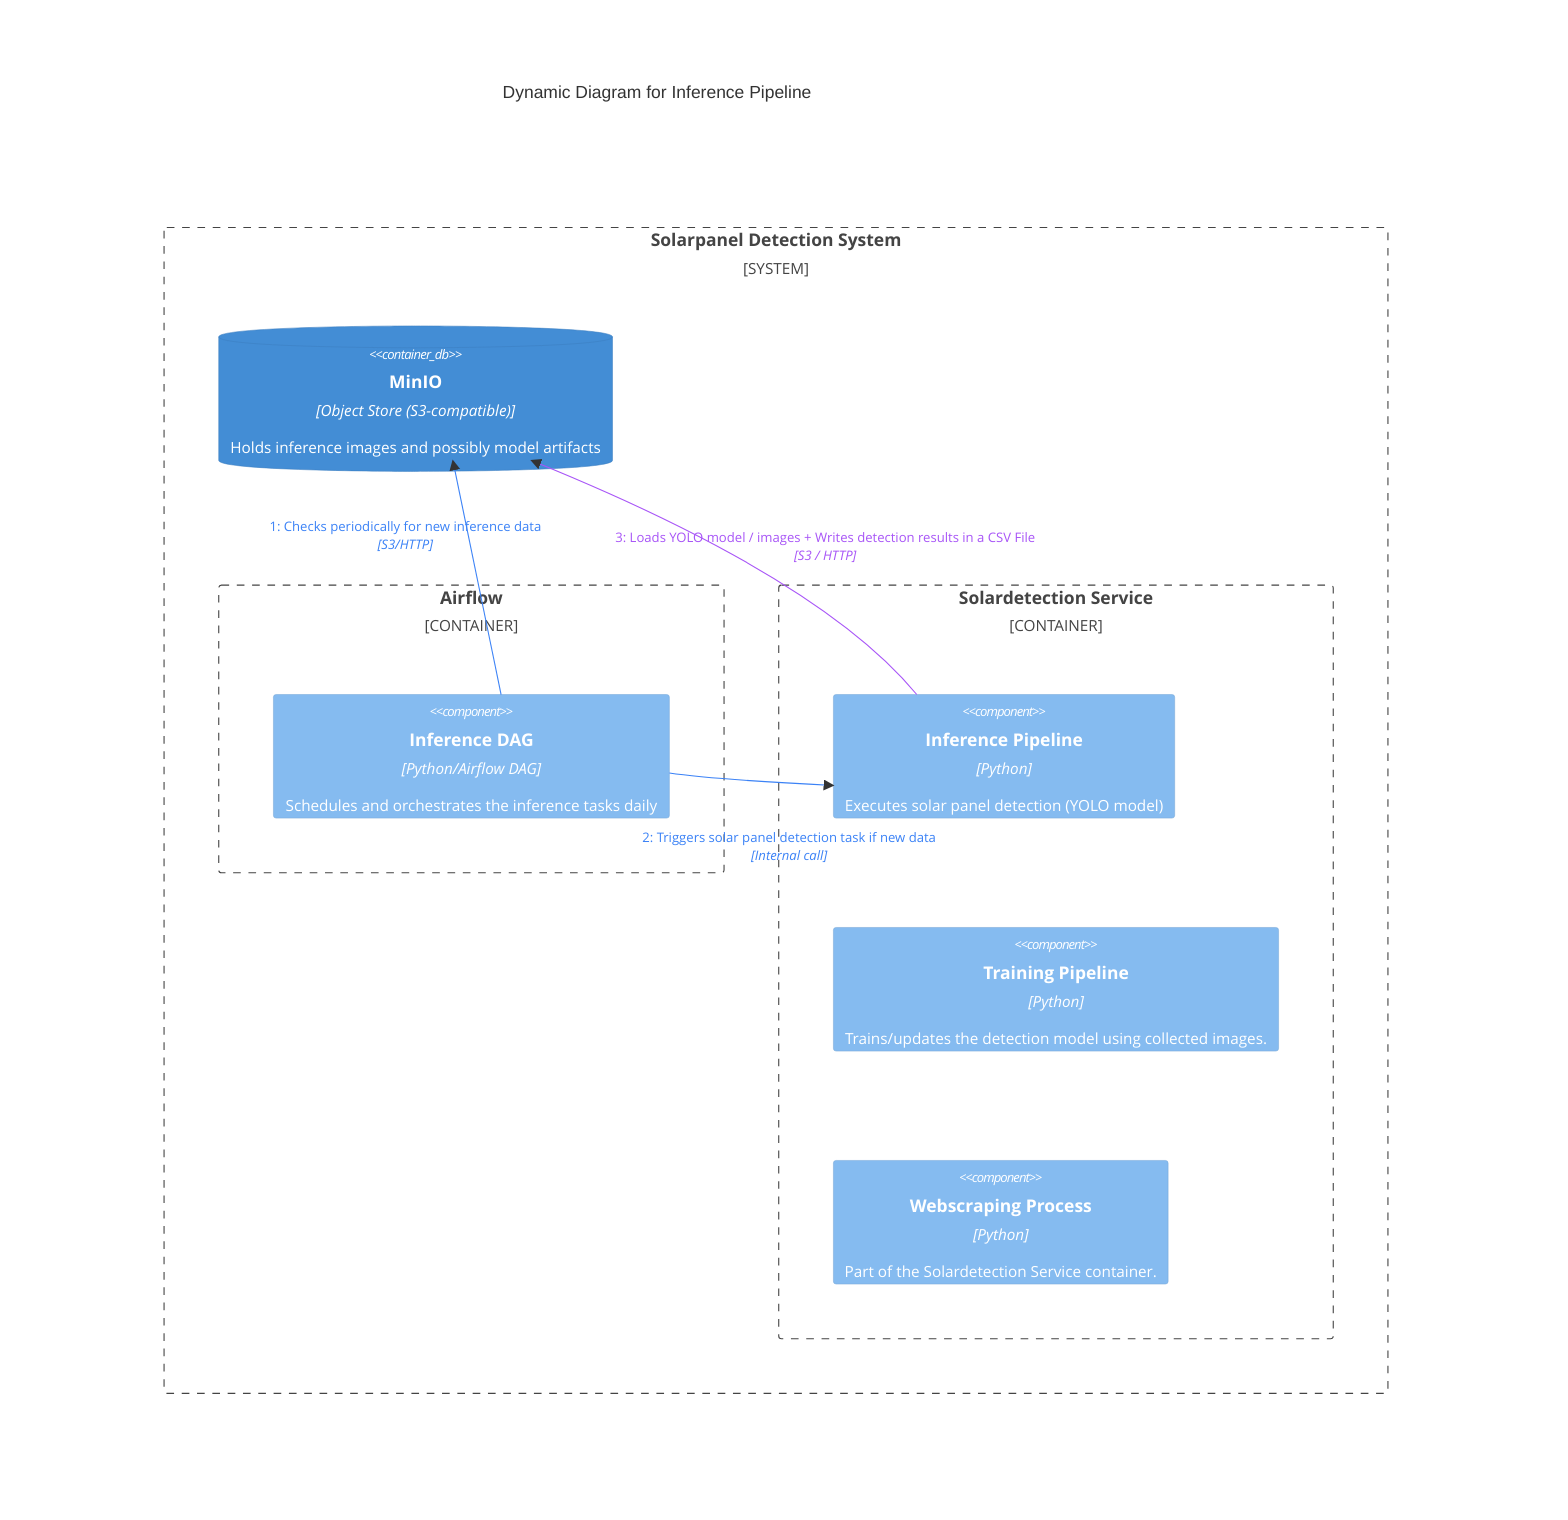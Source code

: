 C4Dynamic
title Dynamic Diagram for Inference Pipeline

%% Participants


System_Boundary(s, "Solarpanel Detection System"){
    ContainerDb(minio, "MinIO", "Object Store (S3-compatible)", "Holds inference images and possibly model artifacts")
    Container_Boundary(airflow, "Airflow") {
        Component(inferenceDag, "Inference DAG", "Python/Airflow DAG", "Schedules and orchestrates the inference tasks daily")
    }
    Container_Boundary(pipeline, "Solardetection Service"){
        Component(inference, "Inference Pipeline", "Python", "Executes solar panel detection (YOLO model)")
        Component(training, "Training Pipeline", "Python", "Trains/updates the detection model using collected images.")
        Component(webscraping, "Webscraping Process", "Python", "Part of the Solardetection Service container.")

    }

}


%% Relationships (steps in the process)
Rel(inferenceDag, minio, "Checks periodically for new inference data", "S3/HTTP")
Rel(inferenceDag, inference , "Triggers solar panel detection task if new data", "Internal call")
Rel(inference , minio, "", "S3/HTTP")
Rel(inference,      minio, "Loads YOLO model / images + Writes detection results in  a CSV File", "S3 / HTTP")  


UpdateRelStyle(user, minio, $textColor="#ef4444", $lineColor="#ef4444", $offsetX="0", $offsetY="-40")
UpdateRelStyle(inferenceDag, minio, $textColor="#3b82f6", $lineColor="#3b82f6", $offsetX="-190", $offsetY="-50")
UpdateRelStyle(inferenceDag, inference , $textColor="#3b82f6", $lineColor="#3b82f6", $offsetX="-100", $offsetY="50")
UpdateRelStyle(inference , minio, $textColor="#a855f7", $lineColor="#a855f7", $offsetX="-100", $offsetY="-40")
UpdateRelStyle(inference , postgres, $textColor="#a855f7", $lineColor="#a855f7", $offsetX="-40", $offsetY="-60")